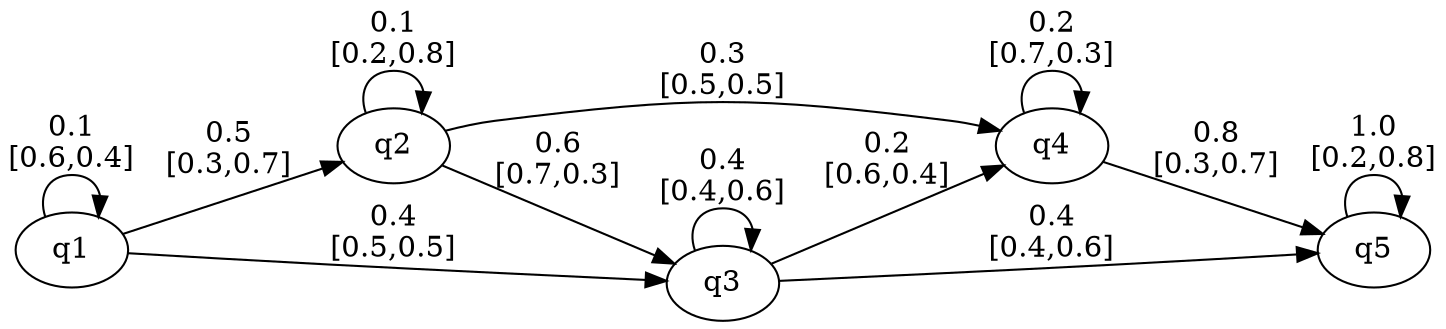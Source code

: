digraph RollingStones {
    // レイアウトの指定
    rankdir=LR;

    // ノードの定義
    A [label="q1"];
    B [label="q2"];
    C [label="q3"];
    D [label="q4"];
    E [label="q5"];

    // エッジの定義
    A -> A [label="0.1\n[0.6,0.4]"];
    A -> B [label="0.5\n[0.3,0.7]"];
    A -> C [label="0.4\n[0.5,0.5]"];

    B -> B [label="0.1\n[0.2,0.8]"];
    B -> C [label="0.6\n[0.7,0.3]"];
    B -> D [label="0.3\n[0.5,0.5]"];

    C -> C [label="0.4\n[0.4,0.6]"];
    C -> D [label="0.2\n[0.6,0.4]"];
    C -> E [label="0.4\n[0.4,0.6]"];

    D -> D [label="0.2\n[0.7,0.3]"];
    D -> E [label="0.8\n[0.3,0.7]"];

    E -> E [label="1.0\n[0.2,0.8]"];
}
